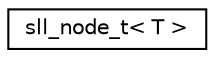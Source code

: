 digraph "Graphical Class Hierarchy"
{
  edge [fontname="Helvetica",fontsize="10",labelfontname="Helvetica",labelfontsize="10"];
  node [fontname="Helvetica",fontsize="10",shape=record];
  rankdir="LR";
  Node0 [label="sll_node_t\< T \>",height=0.2,width=0.4,color="black", fillcolor="white", style="filled",URL="$classsll__node__t.html"];
}
